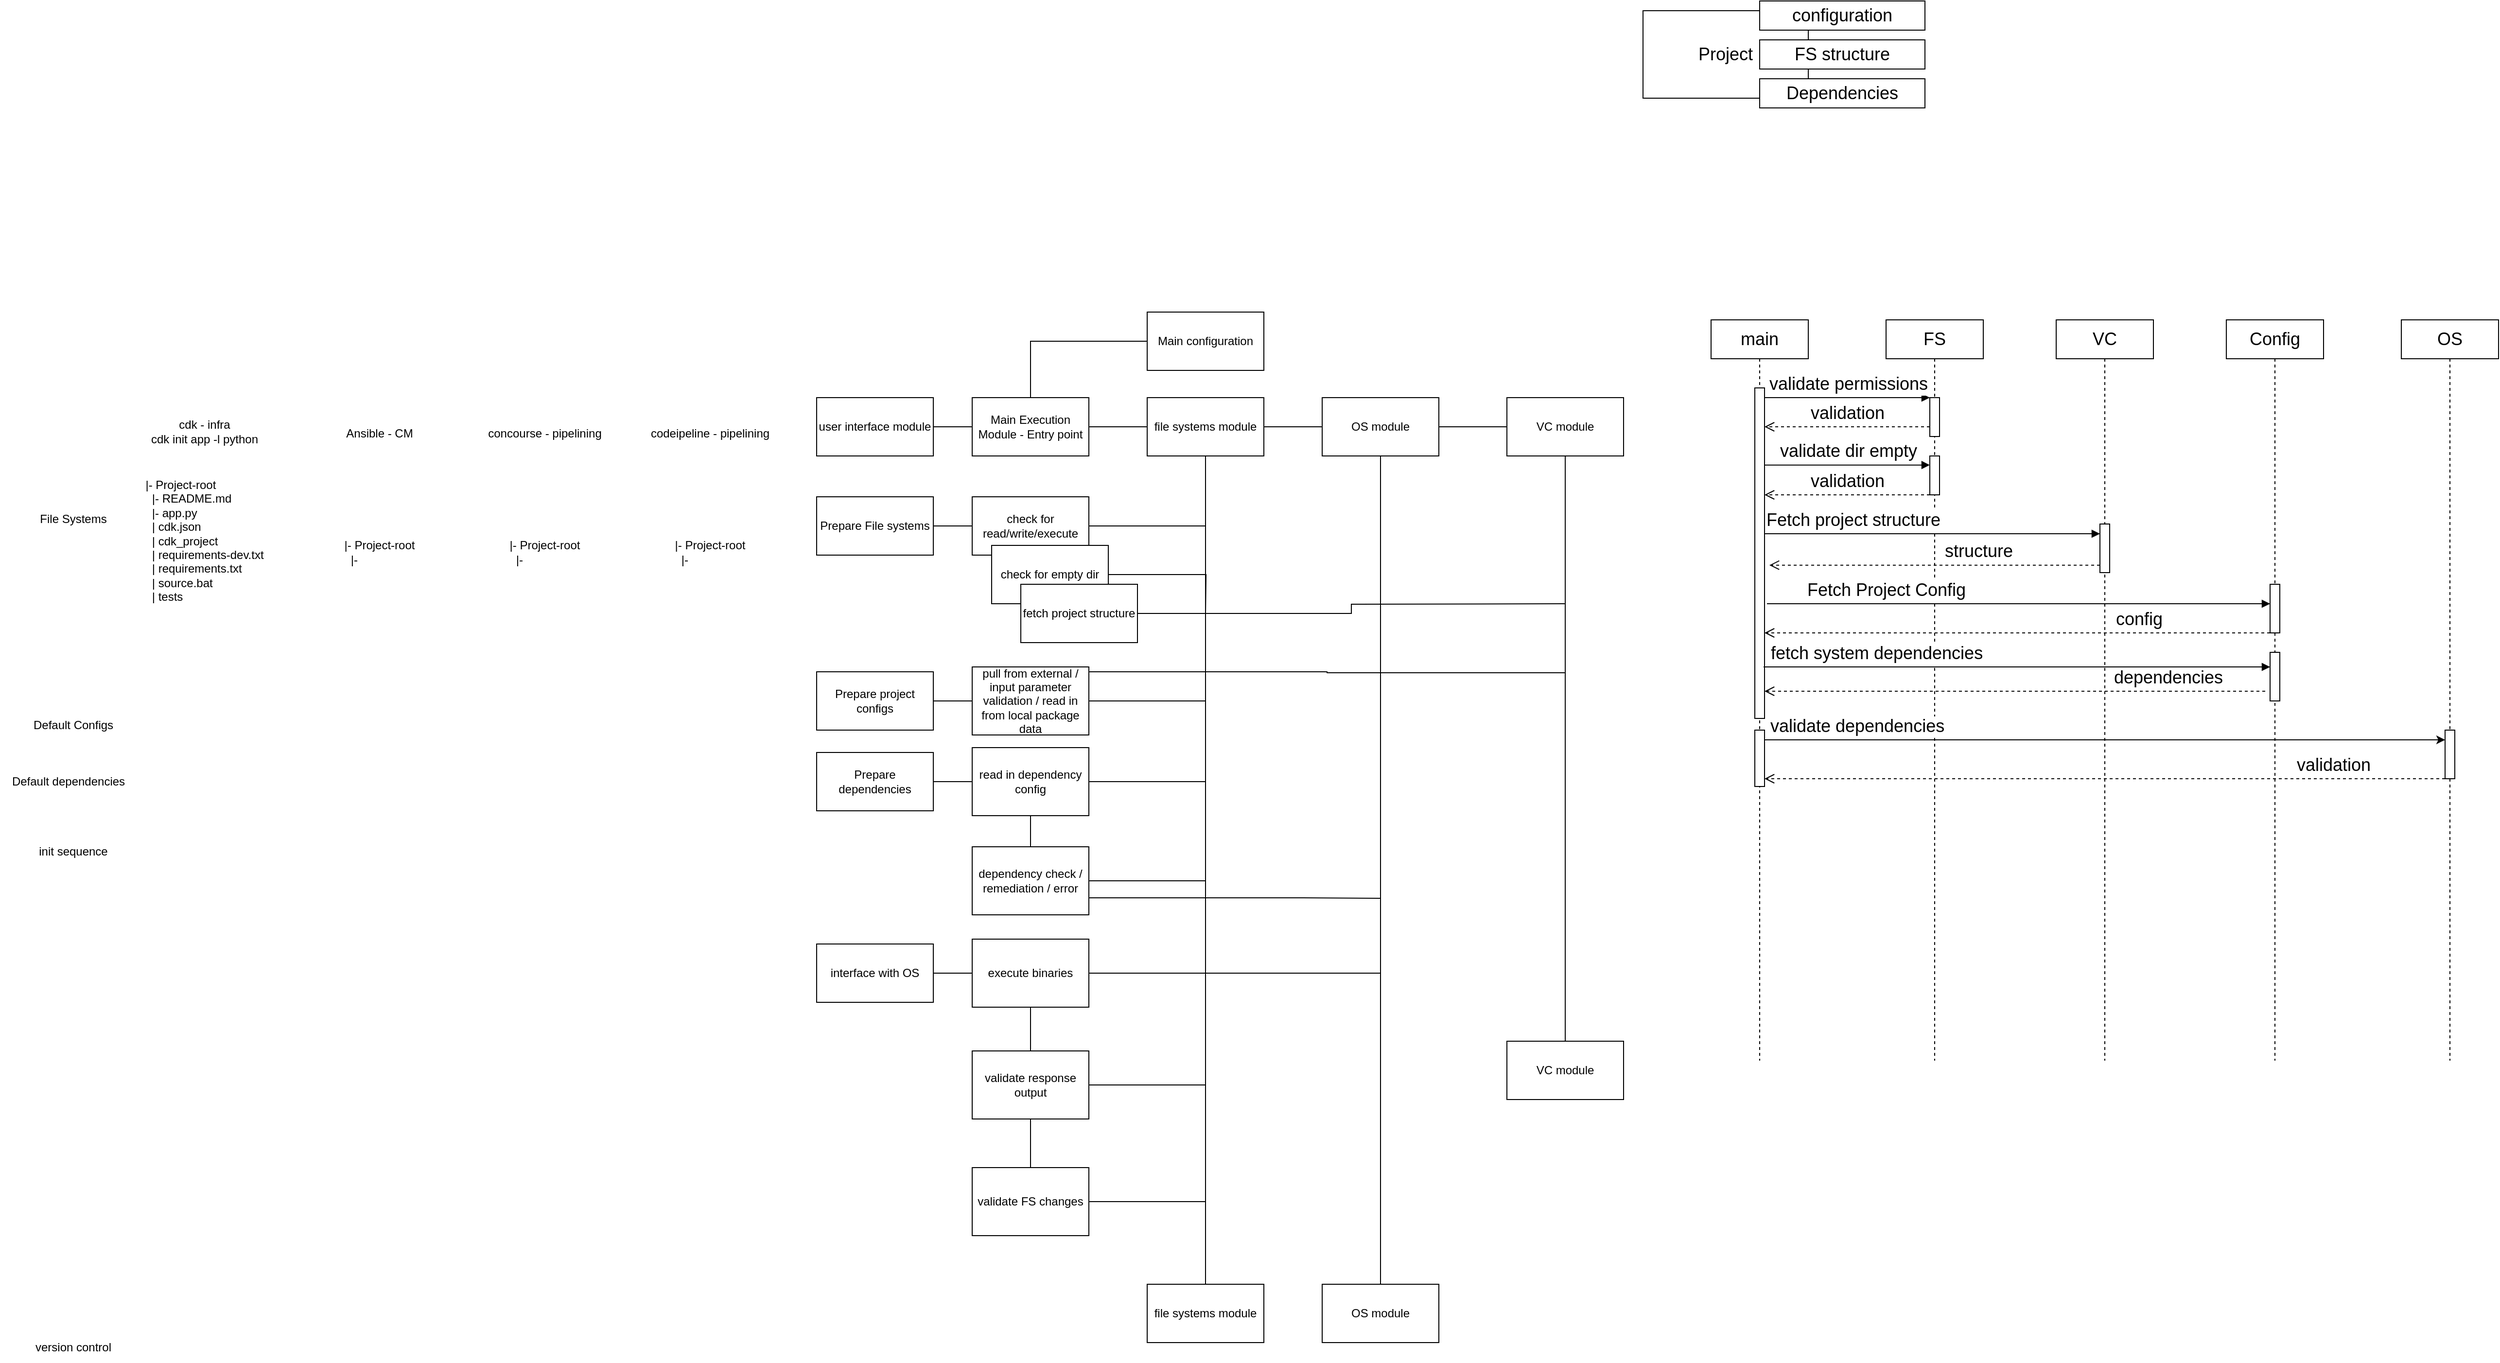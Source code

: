 <mxfile version="22.1.7" type="github" pages="2">
  <diagram name="Page-1" id="CyuAK5O2ngBxA0gHdHQv">
    <mxGraphModel dx="2511" dy="1840" grid="1" gridSize="10" guides="1" tooltips="1" connect="1" arrows="1" fold="1" page="1" pageScale="1" pageWidth="850" pageHeight="600" math="0" shadow="0">
      <root>
        <mxCell id="0" />
        <mxCell id="1" parent="0" />
        <mxCell id="X7w895kAj7DChqH5guDB-1" value="&lt;span style=&quot;background-color: initial;&quot;&gt;&lt;br&gt;&lt;div style=&quot;text-align: left;&quot;&gt;&lt;span style=&quot;background-color: initial;&quot;&gt;|- Project-root&lt;/span&gt;&lt;/div&gt;&lt;/span&gt;&lt;div style=&quot;text-align: left;&quot;&gt;&amp;nbsp; |- README.md&lt;/div&gt;&lt;div style=&quot;text-align: left;&quot;&gt;&amp;nbsp; |- app.py&lt;/div&gt;&lt;div style=&quot;text-align: left;&quot;&gt;&amp;nbsp; | cdk.json&lt;/div&gt;&lt;div style=&quot;text-align: left;&quot;&gt;&amp;nbsp; | cdk_project&lt;/div&gt;&lt;div style=&quot;text-align: left;&quot;&gt;&amp;nbsp; | requirements-dev.txt&lt;/div&gt;&lt;div style=&quot;text-align: left;&quot;&gt;&amp;nbsp; | requirements.txt&lt;/div&gt;&lt;div style=&quot;text-align: left;&quot;&gt;&amp;nbsp; | source.bat&lt;/div&gt;&lt;div style=&quot;text-align: left;&quot;&gt;&amp;nbsp; | tests&lt;/div&gt;" style="text;html=1;align=center;verticalAlign=middle;resizable=0;points=[];autosize=1;strokeColor=none;fillColor=none;" vertex="1" parent="1">
          <mxGeometry x="135" y="178" width="150" height="160" as="geometry" />
        </mxCell>
        <mxCell id="X7w895kAj7DChqH5guDB-2" value="cdk - infra&lt;br&gt;cdk init app -l python" style="text;html=1;align=center;verticalAlign=middle;resizable=0;points=[];autosize=1;strokeColor=none;fillColor=none;" vertex="1" parent="1">
          <mxGeometry x="145" y="133" width="130" height="40" as="geometry" />
        </mxCell>
        <mxCell id="X7w895kAj7DChqH5guDB-4" value="Ansible - CM" style="text;html=1;align=center;verticalAlign=middle;resizable=0;points=[];autosize=1;strokeColor=none;fillColor=none;" vertex="1" parent="1">
          <mxGeometry x="345" y="140" width="90" height="30" as="geometry" />
        </mxCell>
        <mxCell id="X7w895kAj7DChqH5guDB-5" value="concourse - pipelining" style="text;html=1;align=center;verticalAlign=middle;resizable=0;points=[];autosize=1;strokeColor=none;fillColor=none;" vertex="1" parent="1">
          <mxGeometry x="490" y="140" width="140" height="30" as="geometry" />
        </mxCell>
        <mxCell id="X7w895kAj7DChqH5guDB-6" value="codeipeline - pipelining" style="text;html=1;align=center;verticalAlign=middle;resizable=0;points=[];autosize=1;strokeColor=none;fillColor=none;" vertex="1" parent="1">
          <mxGeometry x="655" y="140" width="150" height="30" as="geometry" />
        </mxCell>
        <mxCell id="X7w895kAj7DChqH5guDB-7" value="File Systems" style="text;html=1;align=center;verticalAlign=middle;resizable=0;points=[];autosize=1;strokeColor=none;fillColor=none;" vertex="1" parent="1">
          <mxGeometry x="30" y="228" width="90" height="30" as="geometry" />
        </mxCell>
        <mxCell id="X7w895kAj7DChqH5guDB-8" value="&lt;span style=&quot;background-color: initial;&quot;&gt;&lt;br&gt;&lt;div style=&quot;text-align: left;&quot;&gt;&lt;span style=&quot;background-color: initial;&quot;&gt;|- Project-root&lt;/span&gt;&lt;/div&gt;&lt;/span&gt;&lt;div style=&quot;text-align: left;&quot;&gt;&amp;nbsp; |-&amp;nbsp;&lt;/div&gt;" style="text;html=1;align=center;verticalAlign=middle;resizable=0;points=[];autosize=1;strokeColor=none;fillColor=none;" vertex="1" parent="1">
          <mxGeometry x="340" y="240" width="100" height="60" as="geometry" />
        </mxCell>
        <mxCell id="X7w895kAj7DChqH5guDB-9" value="&lt;span style=&quot;background-color: initial;&quot;&gt;&lt;br&gt;&lt;div style=&quot;text-align: left;&quot;&gt;&lt;span style=&quot;background-color: initial;&quot;&gt;|- Project-root&lt;/span&gt;&lt;/div&gt;&lt;/span&gt;&lt;div style=&quot;text-align: left;&quot;&gt;&amp;nbsp; |-&amp;nbsp;&lt;/div&gt;" style="text;html=1;align=center;verticalAlign=middle;resizable=0;points=[];autosize=1;strokeColor=none;fillColor=none;" vertex="1" parent="1">
          <mxGeometry x="510" y="240" width="100" height="60" as="geometry" />
        </mxCell>
        <mxCell id="X7w895kAj7DChqH5guDB-10" value="&lt;span style=&quot;background-color: initial;&quot;&gt;&lt;br&gt;&lt;div style=&quot;text-align: left;&quot;&gt;&lt;span style=&quot;background-color: initial;&quot;&gt;|- Project-root&lt;/span&gt;&lt;/div&gt;&lt;/span&gt;&lt;div style=&quot;text-align: left;&quot;&gt;&amp;nbsp; |-&amp;nbsp;&lt;/div&gt;" style="text;html=1;align=center;verticalAlign=middle;resizable=0;points=[];autosize=1;strokeColor=none;fillColor=none;" vertex="1" parent="1">
          <mxGeometry x="680" y="240" width="100" height="60" as="geometry" />
        </mxCell>
        <mxCell id="X7w895kAj7DChqH5guDB-11" value="Default Configs" style="text;html=1;align=center;verticalAlign=middle;resizable=0;points=[];autosize=1;strokeColor=none;fillColor=none;" vertex="1" parent="1">
          <mxGeometry x="20" y="440" width="110" height="30" as="geometry" />
        </mxCell>
        <mxCell id="X7w895kAj7DChqH5guDB-12" value="init sequence" style="text;html=1;align=center;verticalAlign=middle;resizable=0;points=[];autosize=1;strokeColor=none;fillColor=none;" vertex="1" parent="1">
          <mxGeometry x="30" y="570" width="90" height="30" as="geometry" />
        </mxCell>
        <mxCell id="X7w895kAj7DChqH5guDB-13" value="Default dependencies" style="text;html=1;align=center;verticalAlign=middle;resizable=0;points=[];autosize=1;strokeColor=none;fillColor=none;" vertex="1" parent="1">
          <mxGeometry y="498" width="140" height="30" as="geometry" />
        </mxCell>
        <mxCell id="X7w895kAj7DChqH5guDB-19" style="edgeStyle=orthogonalEdgeStyle;rounded=0;orthogonalLoop=1;jettySize=auto;html=1;entryX=0;entryY=0.5;entryDx=0;entryDy=0;endArrow=none;endFill=0;" edge="1" parent="1" source="X7w895kAj7DChqH5guDB-14" target="X7w895kAj7DChqH5guDB-18">
          <mxGeometry relative="1" as="geometry" />
        </mxCell>
        <mxCell id="X7w895kAj7DChqH5guDB-14" value="Prepare File systems" style="rounded=0;whiteSpace=wrap;html=1;" vertex="1" parent="1">
          <mxGeometry x="840" y="220" width="120" height="60" as="geometry" />
        </mxCell>
        <mxCell id="X7w895kAj7DChqH5guDB-37" style="edgeStyle=orthogonalEdgeStyle;rounded=0;orthogonalLoop=1;jettySize=auto;html=1;entryX=0;entryY=0.5;entryDx=0;entryDy=0;endArrow=none;endFill=0;" edge="1" parent="1" source="X7w895kAj7DChqH5guDB-15" target="X7w895kAj7DChqH5guDB-31">
          <mxGeometry relative="1" as="geometry" />
        </mxCell>
        <mxCell id="X7w895kAj7DChqH5guDB-15" value="Prepare project configs" style="rounded=0;whiteSpace=wrap;html=1;" vertex="1" parent="1">
          <mxGeometry x="840" y="400" width="120" height="60" as="geometry" />
        </mxCell>
        <mxCell id="X7w895kAj7DChqH5guDB-40" style="edgeStyle=orthogonalEdgeStyle;rounded=0;orthogonalLoop=1;jettySize=auto;html=1;entryX=0;entryY=0.5;entryDx=0;entryDy=0;endArrow=none;endFill=0;" edge="1" parent="1" source="X7w895kAj7DChqH5guDB-16" target="X7w895kAj7DChqH5guDB-38">
          <mxGeometry relative="1" as="geometry" />
        </mxCell>
        <mxCell id="X7w895kAj7DChqH5guDB-16" value="Prepare dependencies" style="rounded=0;whiteSpace=wrap;html=1;" vertex="1" parent="1">
          <mxGeometry x="840" y="483" width="120" height="60" as="geometry" />
        </mxCell>
        <mxCell id="X7w895kAj7DChqH5guDB-50" style="edgeStyle=orthogonalEdgeStyle;rounded=0;orthogonalLoop=1;jettySize=auto;html=1;endArrow=none;endFill=0;" edge="1" parent="1" source="X7w895kAj7DChqH5guDB-17">
          <mxGeometry relative="1" as="geometry">
            <mxPoint x="1420" y="710" as="targetPoint" />
          </mxGeometry>
        </mxCell>
        <mxCell id="X7w895kAj7DChqH5guDB-17" value="interface with OS" style="rounded=0;whiteSpace=wrap;html=1;" vertex="1" parent="1">
          <mxGeometry x="840" y="680" width="120" height="60" as="geometry" />
        </mxCell>
        <mxCell id="X7w895kAj7DChqH5guDB-30" style="edgeStyle=orthogonalEdgeStyle;rounded=0;orthogonalLoop=1;jettySize=auto;html=1;entryX=0.5;entryY=0;entryDx=0;entryDy=0;endArrow=none;endFill=0;" edge="1" parent="1" source="X7w895kAj7DChqH5guDB-18" target="X7w895kAj7DChqH5guDB-21">
          <mxGeometry relative="1" as="geometry" />
        </mxCell>
        <mxCell id="X7w895kAj7DChqH5guDB-34" style="edgeStyle=orthogonalEdgeStyle;rounded=0;orthogonalLoop=1;jettySize=auto;html=1;endArrow=none;endFill=0;" edge="1" parent="1" source="X7w895kAj7DChqH5guDB-18">
          <mxGeometry relative="1" as="geometry">
            <mxPoint x="1240" y="250" as="targetPoint" />
          </mxGeometry>
        </mxCell>
        <mxCell id="X7w895kAj7DChqH5guDB-18" value="check for read/write/execute" style="rounded=0;whiteSpace=wrap;html=1;" vertex="1" parent="1">
          <mxGeometry x="1000" y="220" width="120" height="60" as="geometry" />
        </mxCell>
        <mxCell id="X7w895kAj7DChqH5guDB-26" style="edgeStyle=orthogonalEdgeStyle;rounded=0;orthogonalLoop=1;jettySize=auto;html=1;entryX=1;entryY=0.5;entryDx=0;entryDy=0;endArrow=none;endFill=0;" edge="1" parent="1" source="X7w895kAj7DChqH5guDB-20" target="X7w895kAj7DChqH5guDB-24">
          <mxGeometry relative="1" as="geometry" />
        </mxCell>
        <mxCell id="X7w895kAj7DChqH5guDB-33" style="edgeStyle=orthogonalEdgeStyle;rounded=0;orthogonalLoop=1;jettySize=auto;html=1;endArrow=none;endFill=0;" edge="1" parent="1" source="X7w895kAj7DChqH5guDB-20" target="X7w895kAj7DChqH5guDB-32">
          <mxGeometry relative="1" as="geometry" />
        </mxCell>
        <mxCell id="X7w895kAj7DChqH5guDB-45" style="edgeStyle=orthogonalEdgeStyle;rounded=0;orthogonalLoop=1;jettySize=auto;html=1;entryX=0;entryY=0.5;entryDx=0;entryDy=0;endArrow=none;endFill=0;" edge="1" parent="1" source="X7w895kAj7DChqH5guDB-20" target="X7w895kAj7DChqH5guDB-44">
          <mxGeometry relative="1" as="geometry" />
        </mxCell>
        <mxCell id="X7w895kAj7DChqH5guDB-20" value="file systems module" style="rounded=0;whiteSpace=wrap;html=1;" vertex="1" parent="1">
          <mxGeometry x="1180" y="118" width="120" height="60" as="geometry" />
        </mxCell>
        <mxCell id="X7w895kAj7DChqH5guDB-35" style="edgeStyle=orthogonalEdgeStyle;rounded=0;orthogonalLoop=1;jettySize=auto;html=1;endArrow=none;endFill=0;" edge="1" parent="1" source="X7w895kAj7DChqH5guDB-21">
          <mxGeometry relative="1" as="geometry">
            <mxPoint x="1240" y="340" as="targetPoint" />
          </mxGeometry>
        </mxCell>
        <mxCell id="X7w895kAj7DChqH5guDB-21" value="check for empty dir" style="rounded=0;whiteSpace=wrap;html=1;" vertex="1" parent="1">
          <mxGeometry x="1020" y="270" width="120" height="60" as="geometry" />
        </mxCell>
        <mxCell id="X7w895kAj7DChqH5guDB-23" value="user interface module" style="rounded=0;whiteSpace=wrap;html=1;" vertex="1" parent="1">
          <mxGeometry x="840" y="118" width="120" height="60" as="geometry" />
        </mxCell>
        <mxCell id="X7w895kAj7DChqH5guDB-27" style="edgeStyle=orthogonalEdgeStyle;rounded=0;orthogonalLoop=1;jettySize=auto;html=1;entryX=1;entryY=0.5;entryDx=0;entryDy=0;endArrow=none;endFill=0;" edge="1" parent="1" source="X7w895kAj7DChqH5guDB-24" target="X7w895kAj7DChqH5guDB-23">
          <mxGeometry relative="1" as="geometry" />
        </mxCell>
        <mxCell id="X7w895kAj7DChqH5guDB-29" style="edgeStyle=orthogonalEdgeStyle;rounded=0;orthogonalLoop=1;jettySize=auto;html=1;entryX=0;entryY=0.5;entryDx=0;entryDy=0;exitX=0.5;exitY=0;exitDx=0;exitDy=0;endArrow=none;endFill=0;" edge="1" parent="1" source="X7w895kAj7DChqH5guDB-24" target="X7w895kAj7DChqH5guDB-28">
          <mxGeometry relative="1" as="geometry" />
        </mxCell>
        <mxCell id="X7w895kAj7DChqH5guDB-24" value="Main Execution Module - Entry point" style="rounded=0;whiteSpace=wrap;html=1;" vertex="1" parent="1">
          <mxGeometry x="1000" y="118" width="120" height="60" as="geometry" />
        </mxCell>
        <mxCell id="X7w895kAj7DChqH5guDB-28" value="Main configuration" style="rounded=0;whiteSpace=wrap;html=1;" vertex="1" parent="1">
          <mxGeometry x="1180" y="30" width="120" height="60" as="geometry" />
        </mxCell>
        <mxCell id="X7w895kAj7DChqH5guDB-36" style="edgeStyle=orthogonalEdgeStyle;rounded=0;orthogonalLoop=1;jettySize=auto;html=1;endArrow=none;endFill=0;" edge="1" parent="1" source="X7w895kAj7DChqH5guDB-31">
          <mxGeometry relative="1" as="geometry">
            <mxPoint x="1240" y="430" as="targetPoint" />
          </mxGeometry>
        </mxCell>
        <mxCell id="X7w895kAj7DChqH5guDB-68" style="edgeStyle=orthogonalEdgeStyle;rounded=0;orthogonalLoop=1;jettySize=auto;html=1;endArrow=none;endFill=0;" edge="1" parent="1" source="X7w895kAj7DChqH5guDB-31">
          <mxGeometry relative="1" as="geometry">
            <mxPoint x="1610" y="400" as="targetPoint" />
            <Array as="points">
              <mxPoint x="1365" y="400" />
              <mxPoint x="1610" y="401" />
            </Array>
          </mxGeometry>
        </mxCell>
        <mxCell id="X7w895kAj7DChqH5guDB-31" value="pull from external / input parameter validation / read in from local package data" style="rounded=0;whiteSpace=wrap;html=1;" vertex="1" parent="1">
          <mxGeometry x="1000" y="395" width="120" height="70" as="geometry" />
        </mxCell>
        <mxCell id="X7w895kAj7DChqH5guDB-32" value="file systems module" style="rounded=0;whiteSpace=wrap;html=1;" vertex="1" parent="1">
          <mxGeometry x="1180" y="1030" width="120" height="60" as="geometry" />
        </mxCell>
        <mxCell id="X7w895kAj7DChqH5guDB-41" style="edgeStyle=orthogonalEdgeStyle;rounded=0;orthogonalLoop=1;jettySize=auto;html=1;entryX=0.5;entryY=0;entryDx=0;entryDy=0;endArrow=none;endFill=0;" edge="1" parent="1" source="X7w895kAj7DChqH5guDB-38" target="X7w895kAj7DChqH5guDB-39">
          <mxGeometry relative="1" as="geometry" />
        </mxCell>
        <mxCell id="X7w895kAj7DChqH5guDB-42" style="edgeStyle=orthogonalEdgeStyle;rounded=0;orthogonalLoop=1;jettySize=auto;html=1;endArrow=none;endFill=0;" edge="1" parent="1" source="X7w895kAj7DChqH5guDB-38">
          <mxGeometry relative="1" as="geometry">
            <mxPoint x="1240" y="513" as="targetPoint" />
          </mxGeometry>
        </mxCell>
        <mxCell id="X7w895kAj7DChqH5guDB-38" value="read in dependency config" style="rounded=0;whiteSpace=wrap;html=1;" vertex="1" parent="1">
          <mxGeometry x="1000" y="478" width="120" height="70" as="geometry" />
        </mxCell>
        <mxCell id="X7w895kAj7DChqH5guDB-43" style="edgeStyle=orthogonalEdgeStyle;rounded=0;orthogonalLoop=1;jettySize=auto;html=1;endArrow=none;endFill=0;" edge="1" parent="1" source="X7w895kAj7DChqH5guDB-39">
          <mxGeometry relative="1" as="geometry">
            <mxPoint x="1240" y="615" as="targetPoint" />
          </mxGeometry>
        </mxCell>
        <mxCell id="X7w895kAj7DChqH5guDB-49" style="edgeStyle=orthogonalEdgeStyle;rounded=0;orthogonalLoop=1;jettySize=auto;html=1;exitX=1;exitY=0.75;exitDx=0;exitDy=0;endArrow=none;endFill=0;" edge="1" parent="1" source="X7w895kAj7DChqH5guDB-39">
          <mxGeometry relative="1" as="geometry">
            <mxPoint x="1420" y="633" as="targetPoint" />
            <Array as="points">
              <mxPoint x="1340" y="633" />
              <mxPoint x="1340" y="633" />
            </Array>
          </mxGeometry>
        </mxCell>
        <mxCell id="X7w895kAj7DChqH5guDB-39" value="dependency check / remediation / error" style="rounded=0;whiteSpace=wrap;html=1;" vertex="1" parent="1">
          <mxGeometry x="1000" y="580" width="120" height="70" as="geometry" />
        </mxCell>
        <mxCell id="X7w895kAj7DChqH5guDB-47" style="edgeStyle=orthogonalEdgeStyle;rounded=0;orthogonalLoop=1;jettySize=auto;html=1;entryX=0.5;entryY=0;entryDx=0;entryDy=0;endArrow=none;endFill=0;" edge="1" parent="1" source="X7w895kAj7DChqH5guDB-44" target="X7w895kAj7DChqH5guDB-46">
          <mxGeometry relative="1" as="geometry" />
        </mxCell>
        <mxCell id="X7w895kAj7DChqH5guDB-63" style="edgeStyle=orthogonalEdgeStyle;rounded=0;orthogonalLoop=1;jettySize=auto;html=1;entryX=0;entryY=0.5;entryDx=0;entryDy=0;endArrow=none;endFill=0;" edge="1" parent="1" source="X7w895kAj7DChqH5guDB-44" target="X7w895kAj7DChqH5guDB-62">
          <mxGeometry relative="1" as="geometry" />
        </mxCell>
        <mxCell id="X7w895kAj7DChqH5guDB-44" value="OS module" style="rounded=0;whiteSpace=wrap;html=1;" vertex="1" parent="1">
          <mxGeometry x="1360" y="118" width="120" height="60" as="geometry" />
        </mxCell>
        <mxCell id="X7w895kAj7DChqH5guDB-46" value="OS module" style="rounded=0;whiteSpace=wrap;html=1;" vertex="1" parent="1">
          <mxGeometry x="1360" y="1030" width="120" height="60" as="geometry" />
        </mxCell>
        <mxCell id="X7w895kAj7DChqH5guDB-53" style="edgeStyle=orthogonalEdgeStyle;rounded=0;orthogonalLoop=1;jettySize=auto;html=1;endArrow=none;endFill=0;" edge="1" parent="1" source="X7w895kAj7DChqH5guDB-51" target="X7w895kAj7DChqH5guDB-52">
          <mxGeometry relative="1" as="geometry" />
        </mxCell>
        <mxCell id="X7w895kAj7DChqH5guDB-51" value="execute binaries" style="rounded=0;whiteSpace=wrap;html=1;" vertex="1" parent="1">
          <mxGeometry x="1000" y="675" width="120" height="70" as="geometry" />
        </mxCell>
        <mxCell id="X7w895kAj7DChqH5guDB-55" style="edgeStyle=orthogonalEdgeStyle;rounded=0;orthogonalLoop=1;jettySize=auto;html=1;entryX=0.5;entryY=0;entryDx=0;entryDy=0;endArrow=none;endFill=0;" edge="1" parent="1" source="X7w895kAj7DChqH5guDB-52" target="X7w895kAj7DChqH5guDB-54">
          <mxGeometry relative="1" as="geometry" />
        </mxCell>
        <mxCell id="X7w895kAj7DChqH5guDB-56" style="edgeStyle=orthogonalEdgeStyle;rounded=0;orthogonalLoop=1;jettySize=auto;html=1;endArrow=none;endFill=0;" edge="1" parent="1" source="X7w895kAj7DChqH5guDB-52">
          <mxGeometry relative="1" as="geometry">
            <mxPoint x="1240" y="825" as="targetPoint" />
          </mxGeometry>
        </mxCell>
        <mxCell id="X7w895kAj7DChqH5guDB-52" value="validate response output" style="rounded=0;whiteSpace=wrap;html=1;" vertex="1" parent="1">
          <mxGeometry x="1000" y="790" width="120" height="70" as="geometry" />
        </mxCell>
        <mxCell id="X7w895kAj7DChqH5guDB-57" style="edgeStyle=orthogonalEdgeStyle;rounded=0;orthogonalLoop=1;jettySize=auto;html=1;endArrow=none;endFill=0;" edge="1" parent="1" source="X7w895kAj7DChqH5guDB-54">
          <mxGeometry relative="1" as="geometry">
            <mxPoint x="1240" y="945" as="targetPoint" />
          </mxGeometry>
        </mxCell>
        <mxCell id="X7w895kAj7DChqH5guDB-54" value="validate FS changes" style="rounded=0;whiteSpace=wrap;html=1;" vertex="1" parent="1">
          <mxGeometry x="1000" y="910" width="120" height="70" as="geometry" />
        </mxCell>
        <mxCell id="X7w895kAj7DChqH5guDB-58" value="version control" style="text;html=1;align=center;verticalAlign=middle;resizable=0;points=[];autosize=1;strokeColor=none;fillColor=none;" vertex="1" parent="1">
          <mxGeometry x="25" y="1080" width="100" height="30" as="geometry" />
        </mxCell>
        <mxCell id="X7w895kAj7DChqH5guDB-66" style="edgeStyle=orthogonalEdgeStyle;rounded=0;orthogonalLoop=1;jettySize=auto;html=1;entryX=0.5;entryY=0;entryDx=0;entryDy=0;endArrow=none;endFill=0;" edge="1" parent="1" source="X7w895kAj7DChqH5guDB-62" target="X7w895kAj7DChqH5guDB-65">
          <mxGeometry relative="1" as="geometry" />
        </mxCell>
        <mxCell id="X7w895kAj7DChqH5guDB-62" value="VC module" style="rounded=0;whiteSpace=wrap;html=1;" vertex="1" parent="1">
          <mxGeometry x="1550" y="118" width="120" height="60" as="geometry" />
        </mxCell>
        <mxCell id="X7w895kAj7DChqH5guDB-67" style="edgeStyle=orthogonalEdgeStyle;rounded=0;orthogonalLoop=1;jettySize=auto;html=1;endArrow=none;endFill=0;" edge="1" parent="1" source="X7w895kAj7DChqH5guDB-64">
          <mxGeometry relative="1" as="geometry">
            <mxPoint x="1610" y="330" as="targetPoint" />
          </mxGeometry>
        </mxCell>
        <mxCell id="X7w895kAj7DChqH5guDB-64" value="fetch project structure" style="rounded=0;whiteSpace=wrap;html=1;" vertex="1" parent="1">
          <mxGeometry x="1050" y="310" width="120" height="60" as="geometry" />
        </mxCell>
        <mxCell id="X7w895kAj7DChqH5guDB-65" value="VC module" style="rounded=0;whiteSpace=wrap;html=1;" vertex="1" parent="1">
          <mxGeometry x="1550" y="780" width="120" height="60" as="geometry" />
        </mxCell>
        <mxCell id="X7w895kAj7DChqH5guDB-77" value="Project" style="rounded=0;whiteSpace=wrap;html=1;fontSize=18;" vertex="1" parent="1">
          <mxGeometry x="1690" y="-280" width="170" height="90" as="geometry" />
        </mxCell>
        <mxCell id="X7w895kAj7DChqH5guDB-78" value="configuration" style="rounded=0;whiteSpace=wrap;html=1;fontSize=18;" vertex="1" parent="1">
          <mxGeometry x="1810" y="-290" width="170" height="30" as="geometry" />
        </mxCell>
        <mxCell id="X7w895kAj7DChqH5guDB-79" value="FS structure" style="rounded=0;whiteSpace=wrap;html=1;fontSize=18;" vertex="1" parent="1">
          <mxGeometry x="1810" y="-250" width="170" height="30" as="geometry" />
        </mxCell>
        <mxCell id="X7w895kAj7DChqH5guDB-80" value="Dependencies" style="rounded=0;whiteSpace=wrap;html=1;fontSize=18;" vertex="1" parent="1">
          <mxGeometry x="1810" y="-210" width="170" height="30" as="geometry" />
        </mxCell>
        <mxCell id="TEg64u3y-pWH7YhH9ex6-12" value="main" style="shape=umlLifeline;perimeter=lifelinePerimeter;whiteSpace=wrap;html=1;container=0;dropTarget=0;collapsible=0;recursiveResize=0;outlineConnect=0;portConstraint=eastwest;newEdgeStyle={&quot;edgeStyle&quot;:&quot;elbowEdgeStyle&quot;,&quot;elbow&quot;:&quot;vertical&quot;,&quot;curved&quot;:0,&quot;rounded&quot;:0};fontSize=18;" vertex="1" parent="1">
          <mxGeometry x="1760" y="38" width="100" height="762" as="geometry" />
        </mxCell>
        <mxCell id="TEg64u3y-pWH7YhH9ex6-13" value="" style="html=1;points=[];perimeter=orthogonalPerimeter;outlineConnect=0;targetShapes=umlLifeline;portConstraint=eastwest;newEdgeStyle={&quot;edgeStyle&quot;:&quot;elbowEdgeStyle&quot;,&quot;elbow&quot;:&quot;vertical&quot;,&quot;curved&quot;:0,&quot;rounded&quot;:0};fontSize=18;" vertex="1" parent="TEg64u3y-pWH7YhH9ex6-12">
          <mxGeometry x="45" y="70" width="10" height="340" as="geometry" />
        </mxCell>
        <mxCell id="TEg64u3y-pWH7YhH9ex6-44" value="" style="html=1;points=[];perimeter=orthogonalPerimeter;outlineConnect=0;targetShapes=umlLifeline;portConstraint=eastwest;newEdgeStyle={&quot;edgeStyle&quot;:&quot;elbowEdgeStyle&quot;,&quot;elbow&quot;:&quot;vertical&quot;,&quot;curved&quot;:0,&quot;rounded&quot;:0};fontSize=18;" vertex="1" parent="TEg64u3y-pWH7YhH9ex6-12">
          <mxGeometry x="45" y="422" width="10" height="58" as="geometry" />
        </mxCell>
        <mxCell id="TEg64u3y-pWH7YhH9ex6-16" value="FS" style="shape=umlLifeline;perimeter=lifelinePerimeter;whiteSpace=wrap;html=1;container=0;dropTarget=0;collapsible=0;recursiveResize=0;outlineConnect=0;portConstraint=eastwest;newEdgeStyle={&quot;edgeStyle&quot;:&quot;elbowEdgeStyle&quot;,&quot;elbow&quot;:&quot;vertical&quot;,&quot;curved&quot;:0,&quot;rounded&quot;:0};fontSize=18;" vertex="1" parent="1">
          <mxGeometry x="1940" y="38" width="100" height="762" as="geometry" />
        </mxCell>
        <mxCell id="TEg64u3y-pWH7YhH9ex6-17" value="" style="html=1;points=[];perimeter=orthogonalPerimeter;outlineConnect=0;targetShapes=umlLifeline;portConstraint=eastwest;newEdgeStyle={&quot;edgeStyle&quot;:&quot;elbowEdgeStyle&quot;,&quot;elbow&quot;:&quot;vertical&quot;,&quot;curved&quot;:0,&quot;rounded&quot;:0};fontSize=18;" vertex="1" parent="TEg64u3y-pWH7YhH9ex6-16">
          <mxGeometry x="45" y="80" width="10" height="40" as="geometry" />
        </mxCell>
        <mxCell id="TEg64u3y-pWH7YhH9ex6-30" value="" style="html=1;points=[];perimeter=orthogonalPerimeter;outlineConnect=0;targetShapes=umlLifeline;portConstraint=eastwest;newEdgeStyle={&quot;edgeStyle&quot;:&quot;elbowEdgeStyle&quot;,&quot;elbow&quot;:&quot;vertical&quot;,&quot;curved&quot;:0,&quot;rounded&quot;:0};fontSize=18;" vertex="1" parent="TEg64u3y-pWH7YhH9ex6-16">
          <mxGeometry x="45" y="140" width="10" height="40" as="geometry" />
        </mxCell>
        <mxCell id="TEg64u3y-pWH7YhH9ex6-18" value="validate permissions" style="html=1;verticalAlign=bottom;endArrow=block;edgeStyle=elbowEdgeStyle;elbow=vertical;curved=0;rounded=0;fontSize=18;" edge="1" parent="1" source="TEg64u3y-pWH7YhH9ex6-13" target="TEg64u3y-pWH7YhH9ex6-17">
          <mxGeometry x="0.005" relative="1" as="geometry">
            <mxPoint x="1915" y="128" as="sourcePoint" />
            <Array as="points">
              <mxPoint x="1900" y="118" />
            </Array>
            <mxPoint as="offset" />
          </mxGeometry>
        </mxCell>
        <mxCell id="TEg64u3y-pWH7YhH9ex6-19" value="validation" style="html=1;verticalAlign=bottom;endArrow=open;dashed=1;endSize=8;edgeStyle=elbowEdgeStyle;elbow=vertical;curved=0;rounded=0;fontSize=18;" edge="1" parent="1">
          <mxGeometry relative="1" as="geometry">
            <mxPoint x="1815" y="148" as="targetPoint" />
            <Array as="points">
              <mxPoint x="1910" y="148" />
            </Array>
            <mxPoint x="1985.0" y="148" as="sourcePoint" />
          </mxGeometry>
        </mxCell>
        <mxCell id="TEg64u3y-pWH7YhH9ex6-27" value="VC" style="shape=umlLifeline;perimeter=lifelinePerimeter;whiteSpace=wrap;html=1;container=0;dropTarget=0;collapsible=0;recursiveResize=0;outlineConnect=0;portConstraint=eastwest;newEdgeStyle={&quot;edgeStyle&quot;:&quot;elbowEdgeStyle&quot;,&quot;elbow&quot;:&quot;vertical&quot;,&quot;curved&quot;:0,&quot;rounded&quot;:0};fontSize=18;" vertex="1" parent="1">
          <mxGeometry x="2115" y="38" width="100" height="762" as="geometry" />
        </mxCell>
        <mxCell id="TEg64u3y-pWH7YhH9ex6-28" value="" style="html=1;points=[];perimeter=orthogonalPerimeter;outlineConnect=0;targetShapes=umlLifeline;portConstraint=eastwest;newEdgeStyle={&quot;edgeStyle&quot;:&quot;elbowEdgeStyle&quot;,&quot;elbow&quot;:&quot;vertical&quot;,&quot;curved&quot;:0,&quot;rounded&quot;:0};fontSize=18;" vertex="1" parent="TEg64u3y-pWH7YhH9ex6-27">
          <mxGeometry x="45" y="210" width="10" height="50" as="geometry" />
        </mxCell>
        <mxCell id="TEg64u3y-pWH7YhH9ex6-29" value="validate dir empty" style="html=1;verticalAlign=bottom;endArrow=block;edgeStyle=elbowEdgeStyle;elbow=vertical;curved=0;rounded=0;fontSize=18;" edge="1" parent="1">
          <mxGeometry x="0.005" relative="1" as="geometry">
            <mxPoint x="1815" y="187.33" as="sourcePoint" />
            <Array as="points">
              <mxPoint x="1900" y="187.33" />
            </Array>
            <mxPoint x="1985" y="187.33" as="targetPoint" />
            <mxPoint as="offset" />
          </mxGeometry>
        </mxCell>
        <mxCell id="TEg64u3y-pWH7YhH9ex6-31" value="validation" style="html=1;verticalAlign=bottom;endArrow=open;dashed=1;endSize=8;edgeStyle=elbowEdgeStyle;elbow=vertical;curved=0;rounded=0;fontSize=18;" edge="1" parent="1">
          <mxGeometry relative="1" as="geometry">
            <mxPoint x="1815" y="218" as="targetPoint" />
            <Array as="points">
              <mxPoint x="1910" y="218" />
            </Array>
            <mxPoint x="1985.0" y="218" as="sourcePoint" />
          </mxGeometry>
        </mxCell>
        <mxCell id="TEg64u3y-pWH7YhH9ex6-32" value="Fetch project structure" style="html=1;verticalAlign=bottom;endArrow=block;edgeStyle=elbowEdgeStyle;elbow=vertical;curved=0;rounded=0;fontSize=18;" edge="1" parent="1" target="TEg64u3y-pWH7YhH9ex6-28">
          <mxGeometry x="-0.47" relative="1" as="geometry">
            <mxPoint x="1815" y="258" as="sourcePoint" />
            <Array as="points">
              <mxPoint x="1900" y="258" />
            </Array>
            <mxPoint x="2155" y="258" as="targetPoint" />
            <mxPoint x="-1" as="offset" />
          </mxGeometry>
        </mxCell>
        <mxCell id="TEg64u3y-pWH7YhH9ex6-33" value="structure" style="html=1;verticalAlign=bottom;endArrow=open;dashed=1;endSize=8;edgeStyle=elbowEdgeStyle;elbow=vertical;curved=0;rounded=0;fontSize=18;" edge="1" parent="1">
          <mxGeometry x="-0.265" relative="1" as="geometry">
            <mxPoint x="1820" y="290.33" as="targetPoint" />
            <Array as="points">
              <mxPoint x="2085" y="290.33" />
            </Array>
            <mxPoint x="2160" y="290.33" as="sourcePoint" />
            <mxPoint as="offset" />
          </mxGeometry>
        </mxCell>
        <mxCell id="TEg64u3y-pWH7YhH9ex6-36" value="Config" style="shape=umlLifeline;perimeter=lifelinePerimeter;whiteSpace=wrap;html=1;container=0;dropTarget=0;collapsible=0;recursiveResize=0;outlineConnect=0;portConstraint=eastwest;newEdgeStyle={&quot;edgeStyle&quot;:&quot;elbowEdgeStyle&quot;,&quot;elbow&quot;:&quot;vertical&quot;,&quot;curved&quot;:0,&quot;rounded&quot;:0};fontSize=18;" vertex="1" parent="1">
          <mxGeometry x="2290" y="38" width="100" height="762" as="geometry" />
        </mxCell>
        <mxCell id="TEg64u3y-pWH7YhH9ex6-37" value="" style="html=1;points=[];perimeter=orthogonalPerimeter;outlineConnect=0;targetShapes=umlLifeline;portConstraint=eastwest;newEdgeStyle={&quot;edgeStyle&quot;:&quot;elbowEdgeStyle&quot;,&quot;elbow&quot;:&quot;vertical&quot;,&quot;curved&quot;:0,&quot;rounded&quot;:0};fontSize=18;" vertex="1" parent="TEg64u3y-pWH7YhH9ex6-36">
          <mxGeometry x="45" y="272" width="10" height="50" as="geometry" />
        </mxCell>
        <mxCell id="TEg64u3y-pWH7YhH9ex6-41" value="" style="html=1;points=[];perimeter=orthogonalPerimeter;outlineConnect=0;targetShapes=umlLifeline;portConstraint=eastwest;newEdgeStyle={&quot;edgeStyle&quot;:&quot;elbowEdgeStyle&quot;,&quot;elbow&quot;:&quot;vertical&quot;,&quot;curved&quot;:0,&quot;rounded&quot;:0};fontSize=18;" vertex="1" parent="TEg64u3y-pWH7YhH9ex6-36">
          <mxGeometry x="45" y="342" width="10" height="50" as="geometry" />
        </mxCell>
        <mxCell id="TEg64u3y-pWH7YhH9ex6-38" value="Fetch Project Config" style="html=1;verticalAlign=bottom;endArrow=block;edgeStyle=elbowEdgeStyle;elbow=vertical;curved=0;rounded=0;fontSize=18;" edge="1" parent="1" target="TEg64u3y-pWH7YhH9ex6-37">
          <mxGeometry x="-0.522" relative="1" as="geometry">
            <mxPoint x="1817.5" y="330" as="sourcePoint" />
            <Array as="points">
              <mxPoint x="1902.5" y="330" />
            </Array>
            <mxPoint x="2330" y="330" as="targetPoint" />
            <mxPoint x="-1" as="offset" />
          </mxGeometry>
        </mxCell>
        <mxCell id="TEg64u3y-pWH7YhH9ex6-39" value="config" style="html=1;verticalAlign=bottom;endArrow=open;dashed=1;endSize=8;edgeStyle=elbowEdgeStyle;elbow=vertical;curved=0;rounded=0;fontSize=18;" edge="1" parent="1" target="TEg64u3y-pWH7YhH9ex6-13">
          <mxGeometry x="-0.481" relative="1" as="geometry">
            <mxPoint x="1995" y="360.0" as="targetPoint" />
            <Array as="points">
              <mxPoint x="2260" y="360.0" />
            </Array>
            <mxPoint x="2335" y="360.0" as="sourcePoint" />
            <mxPoint as="offset" />
          </mxGeometry>
        </mxCell>
        <mxCell id="TEg64u3y-pWH7YhH9ex6-42" value="fetch system dependencies" style="html=1;verticalAlign=bottom;endArrow=block;edgeStyle=elbowEdgeStyle;elbow=horizontal;curved=0;rounded=0;fontSize=18;" edge="1" parent="1" target="TEg64u3y-pWH7YhH9ex6-41">
          <mxGeometry x="-0.555" relative="1" as="geometry">
            <mxPoint x="1814" y="395" as="sourcePoint" />
            <Array as="points">
              <mxPoint x="1899" y="395" />
            </Array>
            <mxPoint x="1984" y="395" as="targetPoint" />
            <mxPoint as="offset" />
          </mxGeometry>
        </mxCell>
        <mxCell id="TEg64u3y-pWH7YhH9ex6-43" value="dependencies" style="html=1;verticalAlign=bottom;endArrow=open;dashed=1;endSize=8;edgeStyle=elbowEdgeStyle;elbow=vertical;curved=0;rounded=0;fontSize=18;" edge="1" parent="1" target="TEg64u3y-pWH7YhH9ex6-13">
          <mxGeometry x="-0.612" relative="1" as="geometry">
            <mxPoint x="1825" y="420" as="targetPoint" />
            <Array as="points">
              <mxPoint x="2270" y="420.0" />
            </Array>
            <mxPoint x="2330" y="420" as="sourcePoint" />
            <mxPoint as="offset" />
          </mxGeometry>
        </mxCell>
        <mxCell id="TEg64u3y-pWH7YhH9ex6-47" value="OS" style="shape=umlLifeline;perimeter=lifelinePerimeter;whiteSpace=wrap;html=1;container=0;dropTarget=0;collapsible=0;recursiveResize=0;outlineConnect=0;portConstraint=eastwest;newEdgeStyle={&quot;edgeStyle&quot;:&quot;elbowEdgeStyle&quot;,&quot;elbow&quot;:&quot;vertical&quot;,&quot;curved&quot;:0,&quot;rounded&quot;:0};fontSize=18;" vertex="1" parent="1">
          <mxGeometry x="2470" y="38" width="100" height="762" as="geometry" />
        </mxCell>
        <mxCell id="TEg64u3y-pWH7YhH9ex6-48" value="" style="html=1;points=[];perimeter=orthogonalPerimeter;outlineConnect=0;targetShapes=umlLifeline;portConstraint=eastwest;newEdgeStyle={&quot;edgeStyle&quot;:&quot;elbowEdgeStyle&quot;,&quot;elbow&quot;:&quot;vertical&quot;,&quot;curved&quot;:0,&quot;rounded&quot;:0};fontSize=18;" vertex="1" parent="TEg64u3y-pWH7YhH9ex6-47">
          <mxGeometry x="45" y="422" width="10" height="50" as="geometry" />
        </mxCell>
        <mxCell id="TEg64u3y-pWH7YhH9ex6-50" value="" style="edgeStyle=elbowEdgeStyle;rounded=0;orthogonalLoop=1;jettySize=auto;html=1;elbow=vertical;curved=0;" edge="1" parent="1">
          <mxGeometry relative="1" as="geometry">
            <mxPoint x="1815" y="469.995" as="sourcePoint" />
            <mxPoint x="2515" y="469.995" as="targetPoint" />
            <Array as="points" />
          </mxGeometry>
        </mxCell>
        <mxCell id="TEg64u3y-pWH7YhH9ex6-51" value="validate dependencies" style="edgeLabel;html=1;align=center;verticalAlign=middle;resizable=0;points=[];fontSize=18;" vertex="1" connectable="0" parent="TEg64u3y-pWH7YhH9ex6-50">
          <mxGeometry relative="1" as="geometry">
            <mxPoint x="-255" y="-14" as="offset" />
          </mxGeometry>
        </mxCell>
        <mxCell id="TEg64u3y-pWH7YhH9ex6-52" value="validation" style="html=1;verticalAlign=bottom;endArrow=open;dashed=1;endSize=8;edgeStyle=elbowEdgeStyle;elbow=vertical;curved=0;rounded=0;fontSize=18;" edge="1" parent="1" target="TEg64u3y-pWH7YhH9ex6-44">
          <mxGeometry x="-0.671" relative="1" as="geometry">
            <mxPoint x="1820" y="510" as="targetPoint" />
            <Array as="points">
              <mxPoint x="1820" y="510" />
            </Array>
            <mxPoint x="2515" y="510" as="sourcePoint" />
            <mxPoint as="offset" />
          </mxGeometry>
        </mxCell>
      </root>
    </mxGraphModel>
  </diagram>
  <diagram id="FmOvdzRcQoUcNy4R-Dsk" name="Page-2">
    <mxGraphModel dx="1012" dy="671" grid="1" gridSize="10" guides="1" tooltips="1" connect="1" arrows="1" fold="1" page="1" pageScale="1" pageWidth="850" pageHeight="600" math="0" shadow="0">
      <root>
        <mxCell id="0" />
        <mxCell id="1" parent="0" />
      </root>
    </mxGraphModel>
  </diagram>
</mxfile>
